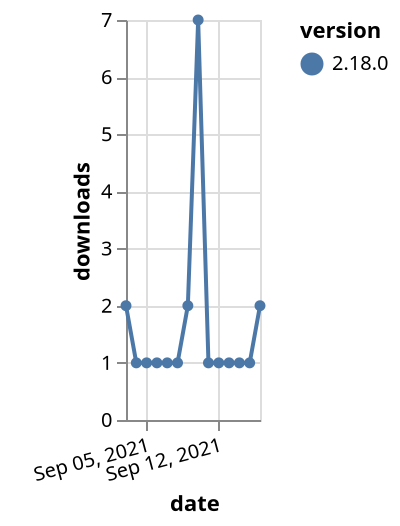 {"$schema": "https://vega.github.io/schema/vega-lite/v5.json", "description": "A simple bar chart with embedded data.", "data": {"values": [{"date": "2021-09-03", "total": 525, "delta": 2, "version": "2.18.0"}, {"date": "2021-09-04", "total": 526, "delta": 1, "version": "2.18.0"}, {"date": "2021-09-05", "total": 527, "delta": 1, "version": "2.18.0"}, {"date": "2021-09-06", "total": 528, "delta": 1, "version": "2.18.0"}, {"date": "2021-09-07", "total": 529, "delta": 1, "version": "2.18.0"}, {"date": "2021-09-08", "total": 530, "delta": 1, "version": "2.18.0"}, {"date": "2021-09-09", "total": 532, "delta": 2, "version": "2.18.0"}, {"date": "2021-09-10", "total": 539, "delta": 7, "version": "2.18.0"}, {"date": "2021-09-11", "total": 540, "delta": 1, "version": "2.18.0"}, {"date": "2021-09-12", "total": 541, "delta": 1, "version": "2.18.0"}, {"date": "2021-09-13", "total": 542, "delta": 1, "version": "2.18.0"}, {"date": "2021-09-14", "total": 543, "delta": 1, "version": "2.18.0"}, {"date": "2021-09-15", "total": 544, "delta": 1, "version": "2.18.0"}, {"date": "2021-09-16", "total": 546, "delta": 2, "version": "2.18.0"}]}, "width": "container", "mark": {"type": "line", "point": {"filled": true}}, "encoding": {"x": {"field": "date", "type": "temporal", "timeUnit": "yearmonthdate", "title": "date", "axis": {"labelAngle": -15}}, "y": {"field": "delta", "type": "quantitative", "title": "downloads"}, "color": {"field": "version", "type": "nominal"}, "tooltip": {"field": "delta"}}}